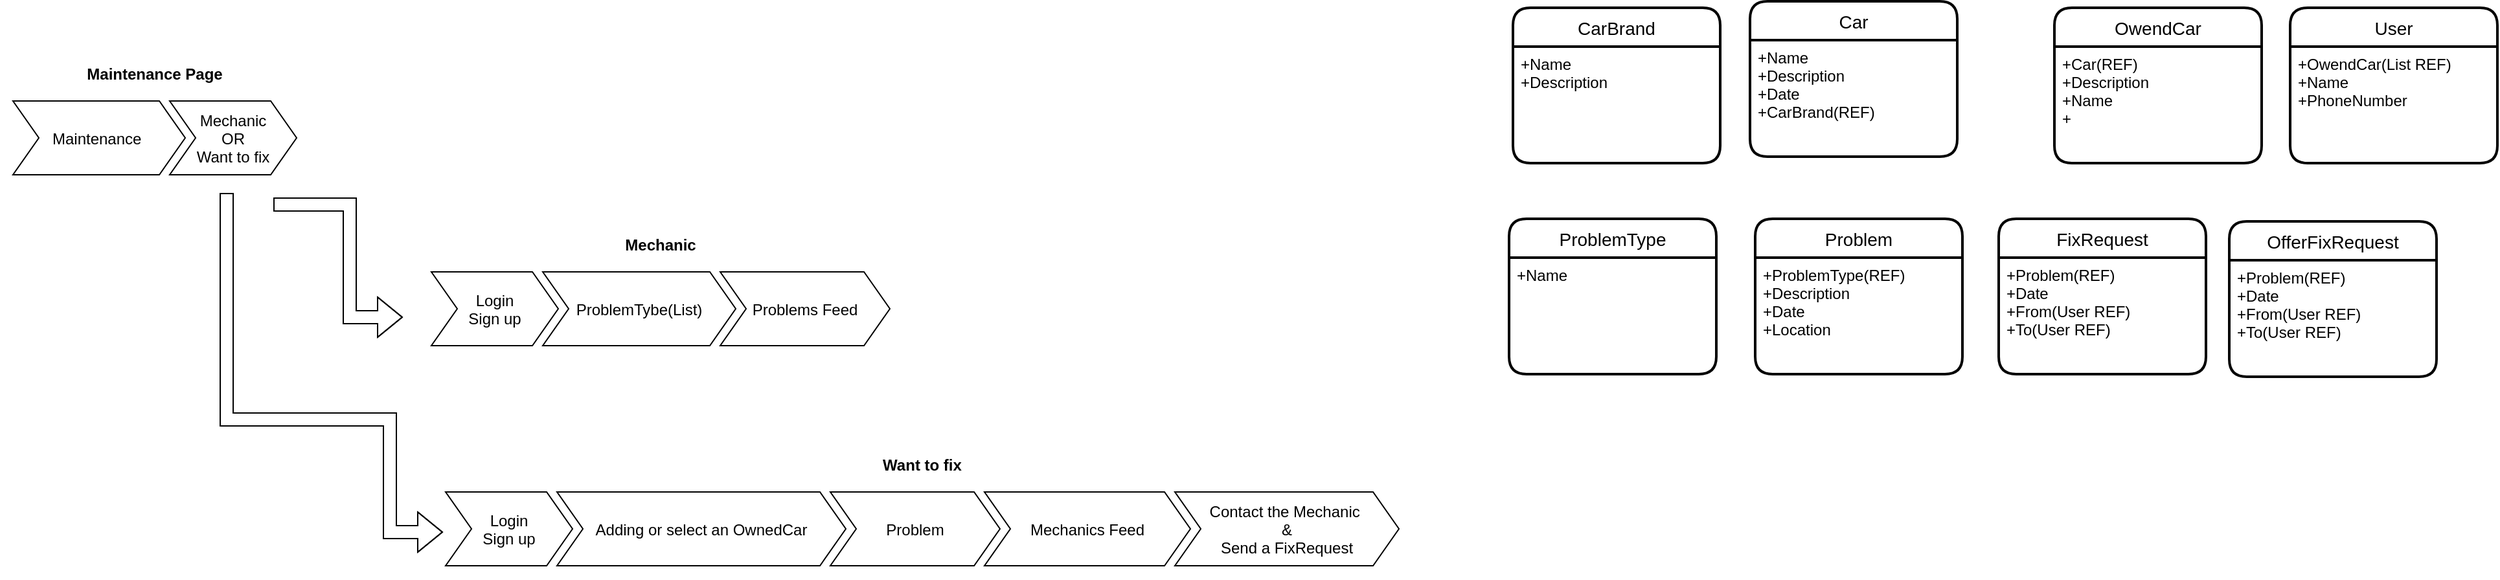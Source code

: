 <mxfile version="15.4.0" type="device" pages="4"><diagram id="PF5z3M-RRtJuVLFmuQnQ" name="Overview"><mxGraphModel dx="1422" dy="862" grid="0" gridSize="10" guides="1" tooltips="1" connect="1" arrows="1" fold="1" page="1" pageScale="1" pageWidth="1920" pageHeight="1200" math="0" shadow="0"><root><mxCell id="xC5PXaX4s4TMvDyszz_f-0"/><mxCell id="xC5PXaX4s4TMvDyszz_f-1" parent="xC5PXaX4s4TMvDyszz_f-0"/><mxCell id="xC5PXaX4s4TMvDyszz_f-6" value="Maintenance Page" style="swimlane;childLayout=stackLayout;horizontal=1;fillColor=none;horizontalStack=1;resizeParent=1;resizeParentMax=0;resizeLast=0;collapsible=0;strokeColor=none;stackBorder=10;stackSpacing=-12;resizable=1;align=center;points=[];fontColor=#000000;startSize=23;" parent="xC5PXaX4s4TMvDyszz_f-1" vertex="1"><mxGeometry x="64" y="95" width="239" height="100" as="geometry"/></mxCell><mxCell id="xC5PXaX4s4TMvDyszz_f-7" value="Maintenance " style="shape=step;perimeter=stepPerimeter;fixedSize=1;points=[];" parent="xC5PXaX4s4TMvDyszz_f-6" vertex="1"><mxGeometry x="10" y="33" width="133" height="57" as="geometry"/></mxCell><mxCell id="xC5PXaX4s4TMvDyszz_f-8" value="Mechanic&#10;OR&#10;Want to fix" style="shape=step;perimeter=stepPerimeter;fixedSize=1;points=[];direction=east;" parent="xC5PXaX4s4TMvDyszz_f-6" vertex="1"><mxGeometry x="131" y="33" width="98" height="57" as="geometry"/></mxCell><mxCell id="xC5PXaX4s4TMvDyszz_f-15" value="Mechanic" style="swimlane;childLayout=stackLayout;horizontal=1;fillColor=none;horizontalStack=1;resizeParent=1;resizeParentMax=0;resizeLast=0;collapsible=0;strokeColor=none;stackBorder=10;stackSpacing=-12;resizable=1;align=center;points=[];fontColor=#000000;startSize=23;" parent="xC5PXaX4s4TMvDyszz_f-1" vertex="1"><mxGeometry x="387" y="227" width="374" height="100" as="geometry"/></mxCell><mxCell id="xC5PXaX4s4TMvDyszz_f-17" value="Login&#10;Sign up" style="shape=step;perimeter=stepPerimeter;fixedSize=1;points=[];direction=east;" parent="xC5PXaX4s4TMvDyszz_f-15" vertex="1"><mxGeometry x="10" y="33" width="98" height="57" as="geometry"/></mxCell><mxCell id="xC5PXaX4s4TMvDyszz_f-18" value="ProblemTybe(List)" style="shape=step;perimeter=stepPerimeter;fixedSize=1;points=[];direction=east;" parent="xC5PXaX4s4TMvDyszz_f-15" vertex="1"><mxGeometry x="96" y="33" width="149" height="57" as="geometry"/></mxCell><mxCell id="xC5PXaX4s4TMvDyszz_f-19" value="Problems Feed" style="shape=step;perimeter=stepPerimeter;fixedSize=1;points=[];" parent="xC5PXaX4s4TMvDyszz_f-15" vertex="1"><mxGeometry x="233" y="33" width="131" height="57" as="geometry"/></mxCell><mxCell id="xC5PXaX4s4TMvDyszz_f-22" value="" style="shape=flexArrow;endArrow=classic;html=1;rounded=0;edgeStyle=orthogonalEdgeStyle;" parent="xC5PXaX4s4TMvDyszz_f-1" edge="1"><mxGeometry width="50" height="50" relative="1" as="geometry"><mxPoint x="275" y="208" as="sourcePoint"/><mxPoint x="375" y="295" as="targetPoint"/><Array as="points"><mxPoint x="334" y="208"/><mxPoint x="334" y="295"/></Array></mxGeometry></mxCell><mxCell id="xC5PXaX4s4TMvDyszz_f-23" value="" style="shape=flexArrow;endArrow=classic;html=1;rounded=0;edgeStyle=orthogonalEdgeStyle;" parent="xC5PXaX4s4TMvDyszz_f-1" edge="1"><mxGeometry width="50" height="50" relative="1" as="geometry"><mxPoint x="239" y="199" as="sourcePoint"/><mxPoint x="406" y="461.0" as="targetPoint"/><Array as="points"><mxPoint x="365" y="374"/><mxPoint x="365" y="461"/></Array></mxGeometry></mxCell><mxCell id="xC5PXaX4s4TMvDyszz_f-24" value="Want to fix" style="swimlane;childLayout=stackLayout;horizontal=1;fillColor=none;horizontalStack=1;resizeParent=1;resizeParentMax=0;resizeLast=0;collapsible=0;strokeColor=none;stackBorder=10;stackSpacing=-12;resizable=1;align=center;points=[];fontColor=#000000;startSize=23;" parent="xC5PXaX4s4TMvDyszz_f-1" vertex="1"><mxGeometry x="398" y="397" width="756" height="100" as="geometry"/></mxCell><mxCell id="xC5PXaX4s4TMvDyszz_f-26" value="Login&#10;Sign up" style="shape=step;perimeter=stepPerimeter;fixedSize=1;points=[];direction=east;" parent="xC5PXaX4s4TMvDyszz_f-24" vertex="1"><mxGeometry x="10" y="33" width="98" height="57" as="geometry"/></mxCell><mxCell id="xC5PXaX4s4TMvDyszz_f-27" value="Adding or select an OwnedCar" style="shape=step;perimeter=stepPerimeter;fixedSize=1;points=[];direction=east;" parent="xC5PXaX4s4TMvDyszz_f-24" vertex="1"><mxGeometry x="96" y="33" width="223" height="57" as="geometry"/></mxCell><mxCell id="xC5PXaX4s4TMvDyszz_f-28" value="Problem" style="shape=step;perimeter=stepPerimeter;fixedSize=1;points=[];" parent="xC5PXaX4s4TMvDyszz_f-24" vertex="1"><mxGeometry x="307" y="33" width="131" height="57" as="geometry"/></mxCell><mxCell id="xC5PXaX4s4TMvDyszz_f-29" value="Mechanics Feed" style="shape=step;perimeter=stepPerimeter;fixedSize=1;points=[];" parent="xC5PXaX4s4TMvDyszz_f-24" vertex="1"><mxGeometry x="426" y="33" width="159" height="57" as="geometry"/></mxCell><mxCell id="xC5PXaX4s4TMvDyszz_f-30" value="Contact the Mechanic &#10;&amp;&#10;Send a FixRequest" style="shape=step;perimeter=stepPerimeter;fixedSize=1;points=[];direction=east;" parent="xC5PXaX4s4TMvDyszz_f-24" vertex="1"><mxGeometry x="573" y="33" width="173" height="57" as="geometry"/></mxCell><mxCell id="xC5PXaX4s4TMvDyszz_f-35" value="Car" style="swimlane;childLayout=stackLayout;horizontal=1;startSize=30;horizontalStack=0;rounded=1;fontSize=14;fontStyle=0;strokeWidth=2;resizeParent=0;resizeLast=1;shadow=0;dashed=0;align=center;" parent="xC5PXaX4s4TMvDyszz_f-1" vertex="1"><mxGeometry x="1415" y="51" width="160" height="120" as="geometry"/></mxCell><mxCell id="xC5PXaX4s4TMvDyszz_f-36" value="+Name&#10;+Description&#10;+Date&#10;+CarBrand(REF)" style="align=left;strokeColor=none;fillColor=none;spacingLeft=4;fontSize=12;verticalAlign=top;resizable=0;rotatable=0;part=1;" parent="xC5PXaX4s4TMvDyszz_f-35" vertex="1"><mxGeometry y="30" width="160" height="90" as="geometry"/></mxCell><mxCell id="xC5PXaX4s4TMvDyszz_f-37" value="User" style="swimlane;childLayout=stackLayout;horizontal=1;startSize=30;horizontalStack=0;rounded=1;fontSize=14;fontStyle=0;strokeWidth=2;resizeParent=0;resizeLast=1;shadow=0;dashed=0;align=center;" parent="xC5PXaX4s4TMvDyszz_f-1" vertex="1"><mxGeometry x="1832" y="56" width="160" height="120" as="geometry"/></mxCell><mxCell id="xC5PXaX4s4TMvDyszz_f-38" value="+OwendCar(List REF)&#10;+Name&#10;+PhoneNumber" style="align=left;strokeColor=none;fillColor=none;spacingLeft=4;fontSize=12;verticalAlign=top;resizable=0;rotatable=0;part=1;" parent="xC5PXaX4s4TMvDyszz_f-37" vertex="1"><mxGeometry y="30" width="160" height="90" as="geometry"/></mxCell><mxCell id="xC5PXaX4s4TMvDyszz_f-39" value="FixRequest" style="swimlane;childLayout=stackLayout;horizontal=1;startSize=30;horizontalStack=0;rounded=1;fontSize=14;fontStyle=0;strokeWidth=2;resizeParent=0;resizeLast=1;shadow=0;dashed=0;align=center;" parent="xC5PXaX4s4TMvDyszz_f-1" vertex="1"><mxGeometry x="1607" y="219" width="160" height="120" as="geometry"/></mxCell><mxCell id="xC5PXaX4s4TMvDyszz_f-40" value="+Problem(REF)&#10;+Date&#10;+From(User REF)&#10;+To(User REF)" style="align=left;strokeColor=none;fillColor=none;spacingLeft=4;fontSize=12;verticalAlign=top;resizable=0;rotatable=0;part=1;" parent="xC5PXaX4s4TMvDyszz_f-39" vertex="1"><mxGeometry y="30" width="160" height="90" as="geometry"/></mxCell><mxCell id="xC5PXaX4s4TMvDyszz_f-43" value="ProblemType" style="swimlane;childLayout=stackLayout;horizontal=1;startSize=30;horizontalStack=0;rounded=1;fontSize=14;fontStyle=0;strokeWidth=2;resizeParent=0;resizeLast=1;shadow=0;dashed=0;align=center;" parent="xC5PXaX4s4TMvDyszz_f-1" vertex="1"><mxGeometry x="1229" y="219" width="160" height="120" as="geometry"/></mxCell><mxCell id="xC5PXaX4s4TMvDyszz_f-44" value="+Name" style="align=left;strokeColor=none;fillColor=none;spacingLeft=4;fontSize=12;verticalAlign=top;resizable=0;rotatable=0;part=1;" parent="xC5PXaX4s4TMvDyszz_f-43" vertex="1"><mxGeometry y="30" width="160" height="90" as="geometry"/></mxCell><mxCell id="xC5PXaX4s4TMvDyszz_f-50" value="Problem" style="swimlane;childLayout=stackLayout;horizontal=1;startSize=30;horizontalStack=0;rounded=1;fontSize=14;fontStyle=0;strokeWidth=2;resizeParent=0;resizeLast=1;shadow=0;dashed=0;align=center;" parent="xC5PXaX4s4TMvDyszz_f-1" vertex="1"><mxGeometry x="1419" y="219" width="160" height="120" as="geometry"/></mxCell><mxCell id="xC5PXaX4s4TMvDyszz_f-51" value="+ProblemType(REF)&#10;+Description&#10;+Date&#10;+Location&#10;" style="align=left;strokeColor=none;fillColor=none;spacingLeft=4;fontSize=12;verticalAlign=top;resizable=0;rotatable=0;part=1;" parent="xC5PXaX4s4TMvDyszz_f-50" vertex="1"><mxGeometry y="30" width="160" height="90" as="geometry"/></mxCell><mxCell id="xC5PXaX4s4TMvDyszz_f-55" value="CarBrand" style="swimlane;childLayout=stackLayout;horizontal=1;startSize=30;horizontalStack=0;rounded=1;fontSize=14;fontStyle=0;strokeWidth=2;resizeParent=0;resizeLast=1;shadow=0;dashed=0;align=center;" parent="xC5PXaX4s4TMvDyszz_f-1" vertex="1"><mxGeometry x="1232" y="56" width="160" height="120" as="geometry"/></mxCell><mxCell id="xC5PXaX4s4TMvDyszz_f-56" value="+Name&#10;+Description" style="align=left;strokeColor=none;fillColor=none;spacingLeft=4;fontSize=12;verticalAlign=top;resizable=0;rotatable=0;part=1;" parent="xC5PXaX4s4TMvDyszz_f-55" vertex="1"><mxGeometry y="30" width="160" height="90" as="geometry"/></mxCell><mxCell id="xC5PXaX4s4TMvDyszz_f-57" value="OwendCar" style="swimlane;childLayout=stackLayout;horizontal=1;startSize=30;horizontalStack=0;rounded=1;fontSize=14;fontStyle=0;strokeWidth=2;resizeParent=0;resizeLast=1;shadow=0;dashed=0;align=center;" parent="xC5PXaX4s4TMvDyszz_f-1" vertex="1"><mxGeometry x="1650" y="56" width="160" height="120" as="geometry"/></mxCell><mxCell id="xC5PXaX4s4TMvDyszz_f-58" value="+Car(REF)&#10;+Description&#10;+Name&#10;+" style="align=left;strokeColor=none;fillColor=none;spacingLeft=4;fontSize=12;verticalAlign=top;resizable=0;rotatable=0;part=1;" parent="xC5PXaX4s4TMvDyszz_f-57" vertex="1"><mxGeometry y="30" width="160" height="90" as="geometry"/></mxCell><mxCell id="wv7cmqaRR2NHRfYjwMPj-0" value="OfferFixRequest" style="swimlane;childLayout=stackLayout;horizontal=1;startSize=30;horizontalStack=0;rounded=1;fontSize=14;fontStyle=0;strokeWidth=2;resizeParent=0;resizeLast=1;shadow=0;dashed=0;align=center;" parent="xC5PXaX4s4TMvDyszz_f-1" vertex="1"><mxGeometry x="1785" y="221" width="160" height="120" as="geometry"/></mxCell><mxCell id="wv7cmqaRR2NHRfYjwMPj-1" value="+Problem(REF)&#10;+Date&#10;+From(User REF)&#10;+To(User REF)" style="align=left;strokeColor=none;fillColor=none;spacingLeft=4;fontSize=12;verticalAlign=top;resizable=0;rotatable=0;part=1;" parent="wv7cmqaRR2NHRfYjwMPj-0" vertex="1"><mxGeometry y="30" width="160" height="90" as="geometry"/></mxCell></root></mxGraphModel></diagram><diagram id="oHwEi7tNNOxrCsahR1PX" name="Mantenance"><mxGraphModel dx="2031" dy="1231" grid="0" gridSize="10" guides="1" tooltips="1" connect="1" arrows="1" fold="1" page="1" pageScale="1" pageWidth="1920" pageHeight="1200" background="none" math="0" shadow="0"><root><mxCell id="0"/><mxCell id="1" parent="0"/><mxCell id="NnFWRzqXKBgk3ZlcuaKB-6" value="" style="rounded=1;whiteSpace=wrap;html=1;fillColor=#ffe6cc;strokeColor=#d79b00;" vertex="1" parent="1"><mxGeometry x="170" y="21" width="120" height="60" as="geometry"/></mxCell><mxCell id="NnFWRzqXKBgk3ZlcuaKB-7" value="" style="rounded=1;whiteSpace=wrap;html=1;fillColor=#e1d5e7;strokeColor=#9673a6;" vertex="1" parent="1"><mxGeometry x="488" y="21" width="120" height="60" as="geometry"/></mxCell><mxCell id="NnFWRzqXKBgk3ZlcuaKB-8" value="" style="rounded=1;whiteSpace=wrap;html=1;fillColor=#dae8fc;strokeColor=#6c8ebf;" vertex="1" parent="1"><mxGeometry x="806" y="21" width="120" height="60" as="geometry"/></mxCell><mxCell id="NnFWRzqXKBgk3ZlcuaKB-9" value="&lt;font style=&quot;font-size: 30px&quot;&gt;maintenance&lt;/font&gt;" style="rounded=1;whiteSpace=wrap;html=1;fillColor=#d5e8d4;strokeColor=#82b366;" vertex="1" parent="1"><mxGeometry x="1124" y="9.5" width="189" height="83" as="geometry"/></mxCell><mxCell id="NnFWRzqXKBgk3ZlcuaKB-25" value="&lt;font style=&quot;font-size: 40px&quot;&gt;Want to fix my car&lt;/font&gt;" style="rounded=1;whiteSpace=wrap;html=1;fillColor=#b1ddf0;strokeColor=#10739e;" vertex="1" parent="1"><mxGeometry x="1176" y="333" width="571" height="284" as="geometry"/></mxCell><mxCell id="NnFWRzqXKBgk3ZlcuaKB-26" value="&lt;font style=&quot;font-size: 40px&quot;&gt;Mechanic&lt;/font&gt;" style="rounded=1;whiteSpace=wrap;html=1;fillColor=#bac8d3;strokeColor=#23445d;" vertex="1" parent="1"><mxGeometry x="115" y="330" width="571" height="284" as="geometry"/></mxCell><mxCell id="NE5VtXuO2vUbp6ZWx7GZ-1" value="" style="shape=link;html=1;rounded=0;edgeStyle=orthogonalEdgeStyle;" edge="1" parent="1"><mxGeometry width="100" relative="1" as="geometry"><mxPoint x="37" y="118" as="sourcePoint"/><mxPoint x="1862" y="118" as="targetPoint"/></mxGeometry></mxCell><mxCell id="NE5VtXuO2vUbp6ZWx7GZ-2" value="&lt;font style=&quot;font-size: 40px&quot; color=&quot;#67ab9f&quot;&gt;/Maintenance&lt;/font&gt;" style="text;html=1;strokeColor=none;fillColor=none;align=center;verticalAlign=middle;whiteSpace=wrap;rounded=0;" vertex="1" parent="1"><mxGeometry x="19" y="129" width="256" height="63" as="geometry"/></mxCell></root></mxGraphModel></diagram><diagram name="WantToFixMyCarSignUp" id="H4kAErWX0Ab8AWjLZCz2"><mxGraphModel dx="2370" dy="1437" grid="0" gridSize="10" guides="1" tooltips="1" connect="1" arrows="1" fold="1" page="1" pageScale="1" pageWidth="1920" pageHeight="1200" background="none" math="0" shadow="0"><root><mxCell id="uNZMx6VM8xwKr0xOc-gG-0"/><mxCell id="uNZMx6VM8xwKr0xOc-gG-1" parent="uNZMx6VM8xwKr0xOc-gG-0"/><mxCell id="uNZMx6VM8xwKr0xOc-gG-2" value="" style="rounded=1;whiteSpace=wrap;html=1;fillColor=#ffe6cc;strokeColor=#d79b00;" vertex="1" parent="uNZMx6VM8xwKr0xOc-gG-1"><mxGeometry x="170" y="21" width="120" height="60" as="geometry"/></mxCell><mxCell id="uNZMx6VM8xwKr0xOc-gG-3" value="" style="rounded=1;whiteSpace=wrap;html=1;fillColor=#e1d5e7;strokeColor=#9673a6;" vertex="1" parent="uNZMx6VM8xwKr0xOc-gG-1"><mxGeometry x="488" y="21" width="120" height="60" as="geometry"/></mxCell><mxCell id="uNZMx6VM8xwKr0xOc-gG-4" value="" style="rounded=1;whiteSpace=wrap;html=1;fillColor=#dae8fc;strokeColor=#6c8ebf;" vertex="1" parent="uNZMx6VM8xwKr0xOc-gG-1"><mxGeometry x="806" y="21" width="120" height="60" as="geometry"/></mxCell><mxCell id="uNZMx6VM8xwKr0xOc-gG-5" value="&lt;font style=&quot;font-size: 30px&quot;&gt;maintenance&lt;/font&gt;" style="rounded=1;whiteSpace=wrap;html=1;fillColor=#d5e8d4;strokeColor=#82b366;" vertex="1" parent="uNZMx6VM8xwKr0xOc-gG-1"><mxGeometry x="1124" y="9.5" width="189" height="83" as="geometry"/></mxCell><mxCell id="vu33C0xEsbwHRaToAOC9-1" value="" style="shape=link;html=1;rounded=0;edgeStyle=orthogonalEdgeStyle;" edge="1" parent="uNZMx6VM8xwKr0xOc-gG-1"><mxGeometry width="100" relative="1" as="geometry"><mxPoint x="25" y="136" as="sourcePoint"/><mxPoint x="1908" y="146" as="targetPoint"/></mxGeometry></mxCell><mxCell id="vu33C0xEsbwHRaToAOC9-5" value="&lt;font style=&quot;font-size: 60px&quot;&gt;Sign up or login&lt;/font&gt;" style="rounded=1;whiteSpace=wrap;html=1;" vertex="1" parent="uNZMx6VM8xwKr0xOc-gG-1"><mxGeometry x="397" y="309" width="1166" height="845" as="geometry"/></mxCell><mxCell id="K8VaIqsu7S3t8D1eCctR-3" style="edgeStyle=orthogonalEdgeStyle;rounded=0;orthogonalLoop=1;jettySize=auto;html=1;exitX=1;exitY=0.5;exitDx=0;exitDy=0;entryX=0;entryY=0.5;entryDx=0;entryDy=0;" edge="1" parent="uNZMx6VM8xwKr0xOc-gG-1" source="K8VaIqsu7S3t8D1eCctR-0" target="K8VaIqsu7S3t8D1eCctR-2"><mxGeometry relative="1" as="geometry"/></mxCell><mxCell id="K8VaIqsu7S3t8D1eCctR-0" value="&lt;font color=&quot;#67ab9f&quot;&gt;&lt;span style=&quot;font-size: 40px&quot;&gt;/Account/Login&lt;/span&gt;&lt;/font&gt;" style="text;html=1;strokeColor=none;fillColor=none;align=center;verticalAlign=middle;whiteSpace=wrap;rounded=0;" vertex="1" parent="uNZMx6VM8xwKr0xOc-gG-1"><mxGeometry x="7" y="168" width="294" height="63" as="geometry"/></mxCell><mxCell id="K8VaIqsu7S3t8D1eCctR-1" value="&lt;font style=&quot;font-size: 25px&quot; color=&quot;#ea6b66&quot;&gt;Redirect to&lt;/font&gt;" style="text;html=1;strokeColor=none;fillColor=none;align=center;verticalAlign=middle;whiteSpace=wrap;rounded=0;" vertex="1" parent="uNZMx6VM8xwKr0xOc-gG-1"><mxGeometry x="296" y="141" width="199" height="40" as="geometry"/></mxCell><mxCell id="K8VaIqsu7S3t8D1eCctR-2" value="&lt;font color=&quot;#67ab9f&quot;&gt;&lt;span style=&quot;font-size: 40px&quot;&gt;/Maintenance&lt;/span&gt;&lt;/font&gt;" style="text;html=1;strokeColor=none;fillColor=none;align=center;verticalAlign=middle;whiteSpace=wrap;rounded=0;" vertex="1" parent="uNZMx6VM8xwKr0xOc-gG-1"><mxGeometry x="710" y="168" width="278" height="63" as="geometry"/></mxCell><mxCell id="RcE70ne8H-sLXe_52a-0-0" value="" style="shape=actor;whiteSpace=wrap;html=1;fillColor=#b0e3e6;strokeColor=#0e8088;" vertex="1" parent="uNZMx6VM8xwKr0xOc-gG-1"><mxGeometry x="985" y="168" width="40" height="60" as="geometry"/></mxCell></root></mxGraphModel></diagram><diagram name="/Maintenance/AddNewCar" id="0cCK7t49gV6Mj8cYEF8E"><mxGraphModel dx="2370" dy="1437" grid="0" gridSize="10" guides="1" tooltips="1" connect="1" arrows="1" fold="1" page="1" pageScale="1" pageWidth="1920" pageHeight="1200" background="none" math="0" shadow="0"><root><mxCell id="GF9IXHlnEo9scxsRZaQq-0"/><mxCell id="GF9IXHlnEo9scxsRZaQq-1" parent="GF9IXHlnEo9scxsRZaQq-0"/><mxCell id="GF9IXHlnEo9scxsRZaQq-2" value="" style="rounded=1;whiteSpace=wrap;html=1;fillColor=#ffe6cc;strokeColor=#d79b00;" vertex="1" parent="GF9IXHlnEo9scxsRZaQq-1"><mxGeometry x="170" y="21" width="120" height="60" as="geometry"/></mxCell><mxCell id="GF9IXHlnEo9scxsRZaQq-3" value="" style="rounded=1;whiteSpace=wrap;html=1;fillColor=#e1d5e7;strokeColor=#9673a6;" vertex="1" parent="GF9IXHlnEo9scxsRZaQq-1"><mxGeometry x="488" y="21" width="120" height="60" as="geometry"/></mxCell><mxCell id="GF9IXHlnEo9scxsRZaQq-4" value="" style="rounded=1;whiteSpace=wrap;html=1;fillColor=#dae8fc;strokeColor=#6c8ebf;" vertex="1" parent="GF9IXHlnEo9scxsRZaQq-1"><mxGeometry x="806" y="21" width="120" height="60" as="geometry"/></mxCell><mxCell id="GF9IXHlnEo9scxsRZaQq-5" value="&lt;font style=&quot;font-size: 30px&quot;&gt;maintenance&lt;/font&gt;" style="rounded=1;whiteSpace=wrap;html=1;fillColor=#d5e8d4;strokeColor=#82b366;" vertex="1" parent="GF9IXHlnEo9scxsRZaQq-1"><mxGeometry x="1124" y="9.5" width="189" height="83" as="geometry"/></mxCell><mxCell id="GF9IXHlnEo9scxsRZaQq-6" value="" style="shape=link;html=1;rounded=0;edgeStyle=orthogonalEdgeStyle;" edge="1" parent="GF9IXHlnEo9scxsRZaQq-1"><mxGeometry width="100" relative="1" as="geometry"><mxPoint x="25" y="136" as="sourcePoint"/><mxPoint x="1908" y="146" as="targetPoint"/></mxGeometry></mxCell><mxCell id="GF9IXHlnEo9scxsRZaQq-7" value="&lt;font style=&quot;font-size: 60px&quot;&gt;Sign up or login&lt;/font&gt;" style="rounded=1;whiteSpace=wrap;html=1;" vertex="1" parent="GF9IXHlnEo9scxsRZaQq-1"><mxGeometry x="274" y="163" width="1373" height="980" as="geometry"/></mxCell></root></mxGraphModel></diagram></mxfile>